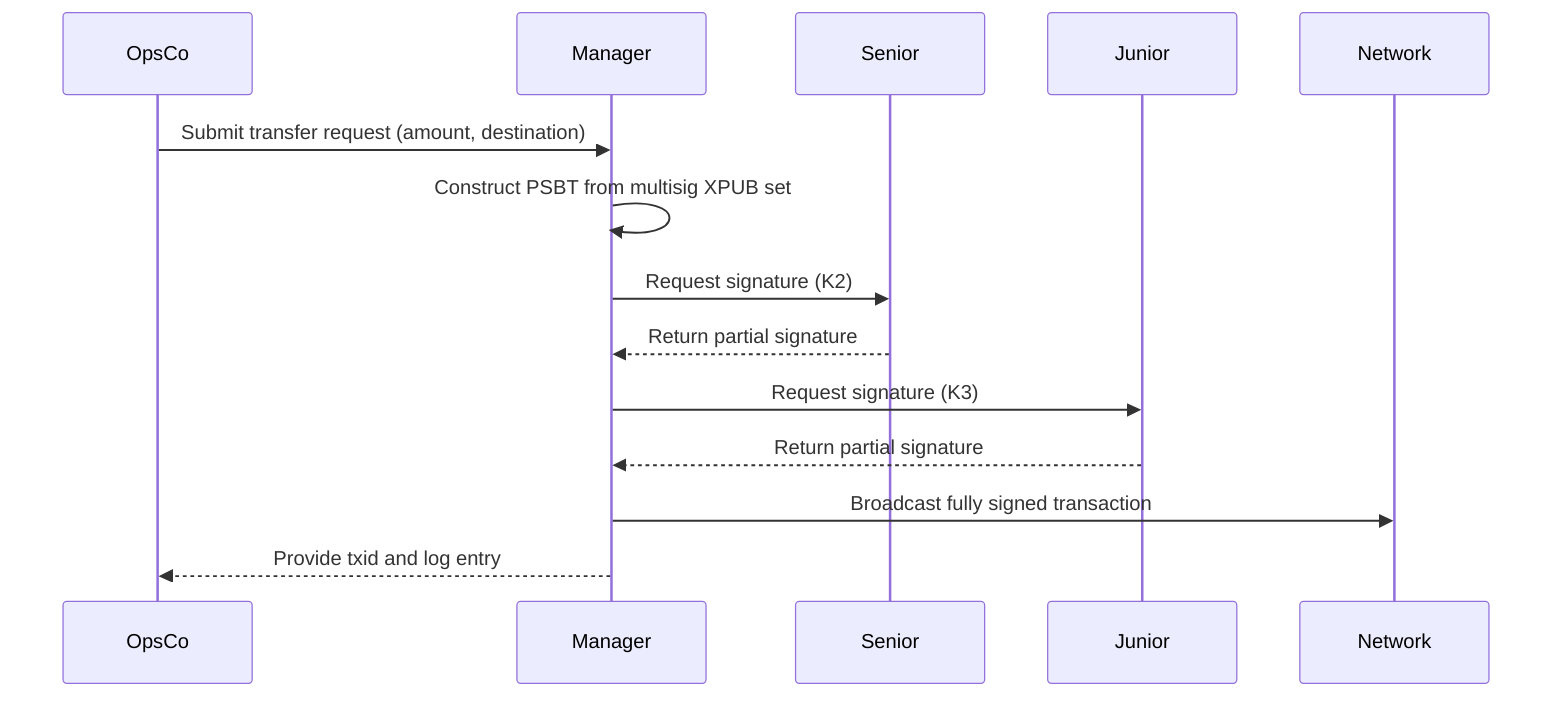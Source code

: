 %% Wallet Transaction Flow – Sequence Diagram (GitHub-compatible)

sequenceDiagram
  participant OpsCo
  participant Manager
  participant Senior
  participant Junior
  participant Network

  OpsCo->>Manager: Submit transfer request (amount, destination)
  Manager->>Manager: Construct PSBT from multisig XPUB set
  Manager->>Senior: Request signature (K2)
  Senior-->>Manager: Return partial signature
  Manager->>Junior: Request signature (K3)
  Junior-->>Manager: Return partial signature
  Manager->>Network: Broadcast fully signed transaction
  Manager-->>OpsCo: Provide txid and log entry